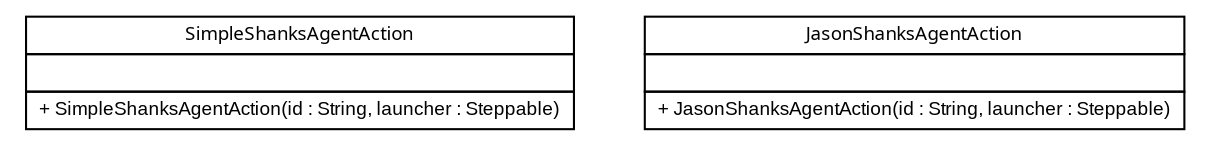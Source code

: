 #!/usr/local/bin/dot
#
# Class diagram 
# Generated by UMLGraph version 5.1 (http://www.umlgraph.org/)
#

digraph G {
	edge [fontname="arial",fontsize=10,labelfontname="arial",labelfontsize=10];
	node [fontname="arial",fontsize=10,shape=plaintext];
	nodesep=0.25;
	ranksep=0.5;
	// es.upm.dit.gsi.shanks.agent.action.SimpleShanksAgentAction
	c75 [label=<<table title="es.upm.dit.gsi.shanks.agent.action.SimpleShanksAgentAction" border="0" cellborder="1" cellspacing="0" cellpadding="2" port="p" href="./SimpleShanksAgentAction.html">
		<tr><td><table border="0" cellspacing="0" cellpadding="1">
<tr><td align="center" balign="center"><font face="ariali"> SimpleShanksAgentAction </font></td></tr>
		</table></td></tr>
		<tr><td><table border="0" cellspacing="0" cellpadding="1">
<tr><td align="left" balign="left">  </td></tr>
		</table></td></tr>
		<tr><td><table border="0" cellspacing="0" cellpadding="1">
<tr><td align="left" balign="left"> + SimpleShanksAgentAction(id : String, launcher : Steppable) </td></tr>
		</table></td></tr>
		</table>>, fontname="arial", fontcolor="black", fontsize=9.0];
	// es.upm.dit.gsi.shanks.agent.action.JasonShanksAgentAction
	c76 [label=<<table title="es.upm.dit.gsi.shanks.agent.action.JasonShanksAgentAction" border="0" cellborder="1" cellspacing="0" cellpadding="2" port="p" href="./JasonShanksAgentAction.html">
		<tr><td><table border="0" cellspacing="0" cellpadding="1">
<tr><td align="center" balign="center"><font face="ariali"> JasonShanksAgentAction </font></td></tr>
		</table></td></tr>
		<tr><td><table border="0" cellspacing="0" cellpadding="1">
<tr><td align="left" balign="left">  </td></tr>
		</table></td></tr>
		<tr><td><table border="0" cellspacing="0" cellpadding="1">
<tr><td align="left" balign="left"> + JasonShanksAgentAction(id : String, launcher : Steppable) </td></tr>
		</table></td></tr>
		</table>>, fontname="arial", fontcolor="black", fontsize=9.0];
}

